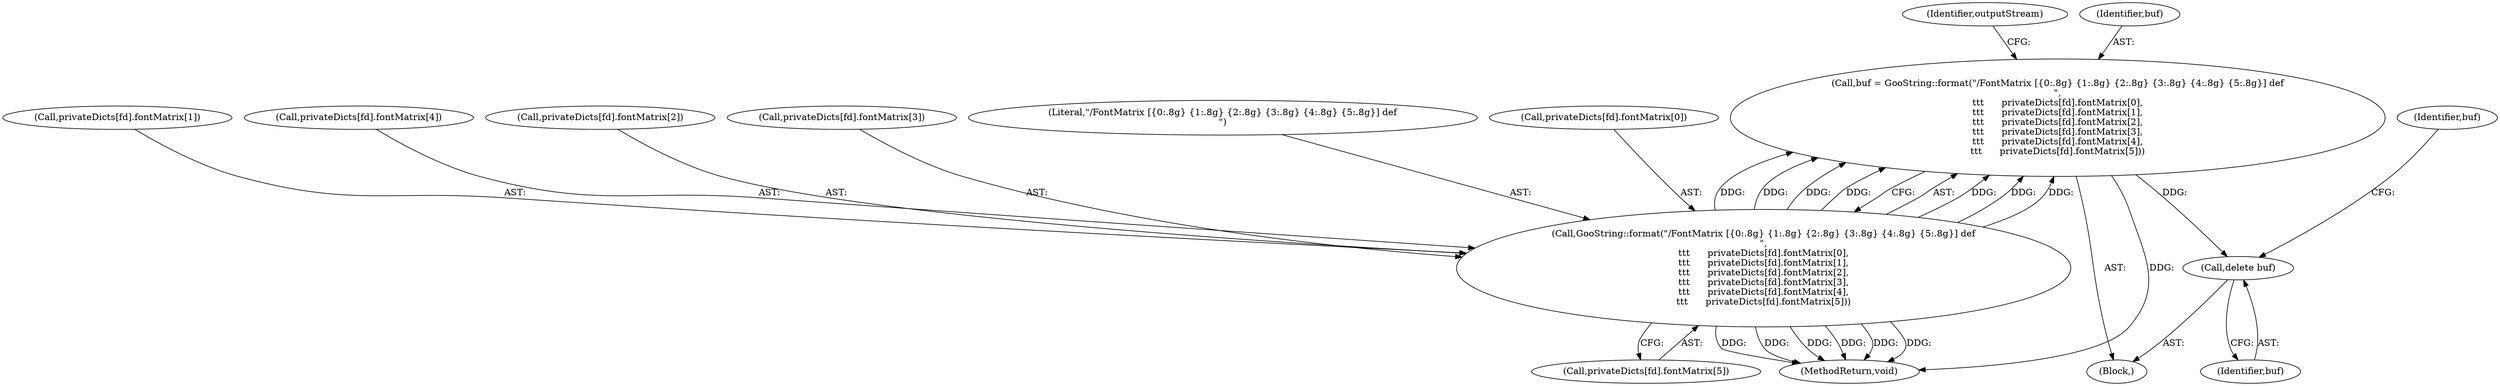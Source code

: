 digraph "0_poppler_da63c35549e8852a410946ab016a3f25ac701bdf@API" {
"1000418" [label="(Call,delete buf)"];
"1000368" [label="(Call,buf = GooString::format(\"/FontMatrix [{0:.8g} {1:.8g} {2:.8g} {3:.8g} {4:.8g} {5:.8g}] def\n\",\n\t\t\t      privateDicts[fd].fontMatrix[0],\n\t\t\t      privateDicts[fd].fontMatrix[1],\n\t\t\t      privateDicts[fd].fontMatrix[2],\n\t\t\t      privateDicts[fd].fontMatrix[3],\n\t\t\t      privateDicts[fd].fontMatrix[4],\n\t\t\t      privateDicts[fd].fontMatrix[5]))"];
"1000370" [label="(Call,GooString::format(\"/FontMatrix [{0:.8g} {1:.8g} {2:.8g} {3:.8g} {4:.8g} {5:.8g}] def\n\",\n\t\t\t      privateDicts[fd].fontMatrix[0],\n\t\t\t      privateDicts[fd].fontMatrix[1],\n\t\t\t      privateDicts[fd].fontMatrix[2],\n\t\t\t      privateDicts[fd].fontMatrix[3],\n\t\t\t      privateDicts[fd].fontMatrix[4],\n\t\t\t      privateDicts[fd].fontMatrix[5]))"];
"1000367" [label="(Block,)"];
"1000415" [label="(Identifier,outputStream)"];
"1000419" [label="(Identifier,buf)"];
"1000379" [label="(Call,privateDicts[fd].fontMatrix[1])"];
"1000400" [label="(Call,privateDicts[fd].fontMatrix[4])"];
"1000386" [label="(Call,privateDicts[fd].fontMatrix[2])"];
"1000418" [label="(Call,delete buf)"];
"1000393" [label="(Call,privateDicts[fd].fontMatrix[3])"];
"1000371" [label="(Literal,\"/FontMatrix [{0:.8g} {1:.8g} {2:.8g} {3:.8g} {4:.8g} {5:.8g}] def\n\")"];
"1000407" [label="(Call,privateDicts[fd].fontMatrix[5])"];
"1000369" [label="(Identifier,buf)"];
"1000372" [label="(Call,privateDicts[fd].fontMatrix[0])"];
"1000368" [label="(Call,buf = GooString::format(\"/FontMatrix [{0:.8g} {1:.8g} {2:.8g} {3:.8g} {4:.8g} {5:.8g}] def\n\",\n\t\t\t      privateDicts[fd].fontMatrix[0],\n\t\t\t      privateDicts[fd].fontMatrix[1],\n\t\t\t      privateDicts[fd].fontMatrix[2],\n\t\t\t      privateDicts[fd].fontMatrix[3],\n\t\t\t      privateDicts[fd].fontMatrix[4],\n\t\t\t      privateDicts[fd].fontMatrix[5]))"];
"1001475" [label="(MethodReturn,void)"];
"1000437" [label="(Identifier,buf)"];
"1000370" [label="(Call,GooString::format(\"/FontMatrix [{0:.8g} {1:.8g} {2:.8g} {3:.8g} {4:.8g} {5:.8g}] def\n\",\n\t\t\t      privateDicts[fd].fontMatrix[0],\n\t\t\t      privateDicts[fd].fontMatrix[1],\n\t\t\t      privateDicts[fd].fontMatrix[2],\n\t\t\t      privateDicts[fd].fontMatrix[3],\n\t\t\t      privateDicts[fd].fontMatrix[4],\n\t\t\t      privateDicts[fd].fontMatrix[5]))"];
"1000418" -> "1000367"  [label="AST: "];
"1000418" -> "1000419"  [label="CFG: "];
"1000419" -> "1000418"  [label="AST: "];
"1000437" -> "1000418"  [label="CFG: "];
"1000368" -> "1000418"  [label="DDG: "];
"1000368" -> "1000367"  [label="AST: "];
"1000368" -> "1000370"  [label="CFG: "];
"1000369" -> "1000368"  [label="AST: "];
"1000370" -> "1000368"  [label="AST: "];
"1000415" -> "1000368"  [label="CFG: "];
"1000368" -> "1001475"  [label="DDG: "];
"1000370" -> "1000368"  [label="DDG: "];
"1000370" -> "1000368"  [label="DDG: "];
"1000370" -> "1000368"  [label="DDG: "];
"1000370" -> "1000368"  [label="DDG: "];
"1000370" -> "1000368"  [label="DDG: "];
"1000370" -> "1000368"  [label="DDG: "];
"1000370" -> "1000368"  [label="DDG: "];
"1000370" -> "1000407"  [label="CFG: "];
"1000371" -> "1000370"  [label="AST: "];
"1000372" -> "1000370"  [label="AST: "];
"1000379" -> "1000370"  [label="AST: "];
"1000386" -> "1000370"  [label="AST: "];
"1000393" -> "1000370"  [label="AST: "];
"1000400" -> "1000370"  [label="AST: "];
"1000407" -> "1000370"  [label="AST: "];
"1000370" -> "1001475"  [label="DDG: "];
"1000370" -> "1001475"  [label="DDG: "];
"1000370" -> "1001475"  [label="DDG: "];
"1000370" -> "1001475"  [label="DDG: "];
"1000370" -> "1001475"  [label="DDG: "];
"1000370" -> "1001475"  [label="DDG: "];
}

